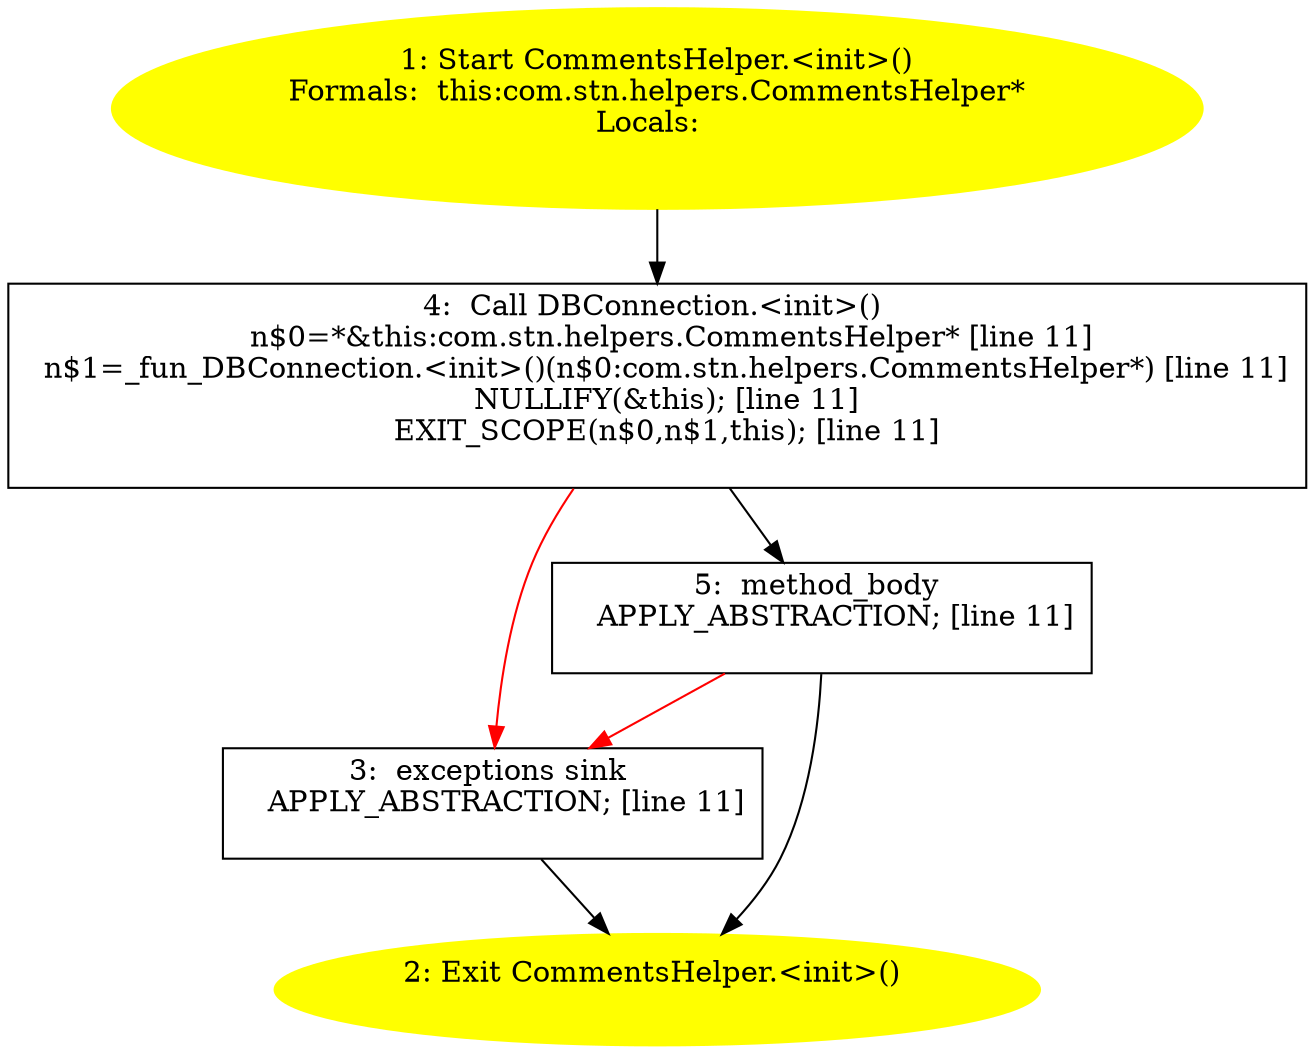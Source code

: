 /* @generated */
digraph cfg {
"com.stn.helpers.CommentsHelper.<init>().dd9075789d478ddc5ef6b661e5968d1f_1" [label="1: Start CommentsHelper.<init>()\nFormals:  this:com.stn.helpers.CommentsHelper*\nLocals:  \n  " color=yellow style=filled]
	

	 "com.stn.helpers.CommentsHelper.<init>().dd9075789d478ddc5ef6b661e5968d1f_1" -> "com.stn.helpers.CommentsHelper.<init>().dd9075789d478ddc5ef6b661e5968d1f_4" ;
"com.stn.helpers.CommentsHelper.<init>().dd9075789d478ddc5ef6b661e5968d1f_2" [label="2: Exit CommentsHelper.<init>() \n  " color=yellow style=filled]
	

"com.stn.helpers.CommentsHelper.<init>().dd9075789d478ddc5ef6b661e5968d1f_3" [label="3:  exceptions sink \n   APPLY_ABSTRACTION; [line 11]\n " shape="box"]
	

	 "com.stn.helpers.CommentsHelper.<init>().dd9075789d478ddc5ef6b661e5968d1f_3" -> "com.stn.helpers.CommentsHelper.<init>().dd9075789d478ddc5ef6b661e5968d1f_2" ;
"com.stn.helpers.CommentsHelper.<init>().dd9075789d478ddc5ef6b661e5968d1f_4" [label="4:  Call DBConnection.<init>() \n   n$0=*&this:com.stn.helpers.CommentsHelper* [line 11]\n  n$1=_fun_DBConnection.<init>()(n$0:com.stn.helpers.CommentsHelper*) [line 11]\n  NULLIFY(&this); [line 11]\n  EXIT_SCOPE(n$0,n$1,this); [line 11]\n " shape="box"]
	

	 "com.stn.helpers.CommentsHelper.<init>().dd9075789d478ddc5ef6b661e5968d1f_4" -> "com.stn.helpers.CommentsHelper.<init>().dd9075789d478ddc5ef6b661e5968d1f_5" ;
	 "com.stn.helpers.CommentsHelper.<init>().dd9075789d478ddc5ef6b661e5968d1f_4" -> "com.stn.helpers.CommentsHelper.<init>().dd9075789d478ddc5ef6b661e5968d1f_3" [color="red" ];
"com.stn.helpers.CommentsHelper.<init>().dd9075789d478ddc5ef6b661e5968d1f_5" [label="5:  method_body \n   APPLY_ABSTRACTION; [line 11]\n " shape="box"]
	

	 "com.stn.helpers.CommentsHelper.<init>().dd9075789d478ddc5ef6b661e5968d1f_5" -> "com.stn.helpers.CommentsHelper.<init>().dd9075789d478ddc5ef6b661e5968d1f_2" ;
	 "com.stn.helpers.CommentsHelper.<init>().dd9075789d478ddc5ef6b661e5968d1f_5" -> "com.stn.helpers.CommentsHelper.<init>().dd9075789d478ddc5ef6b661e5968d1f_3" [color="red" ];
}
